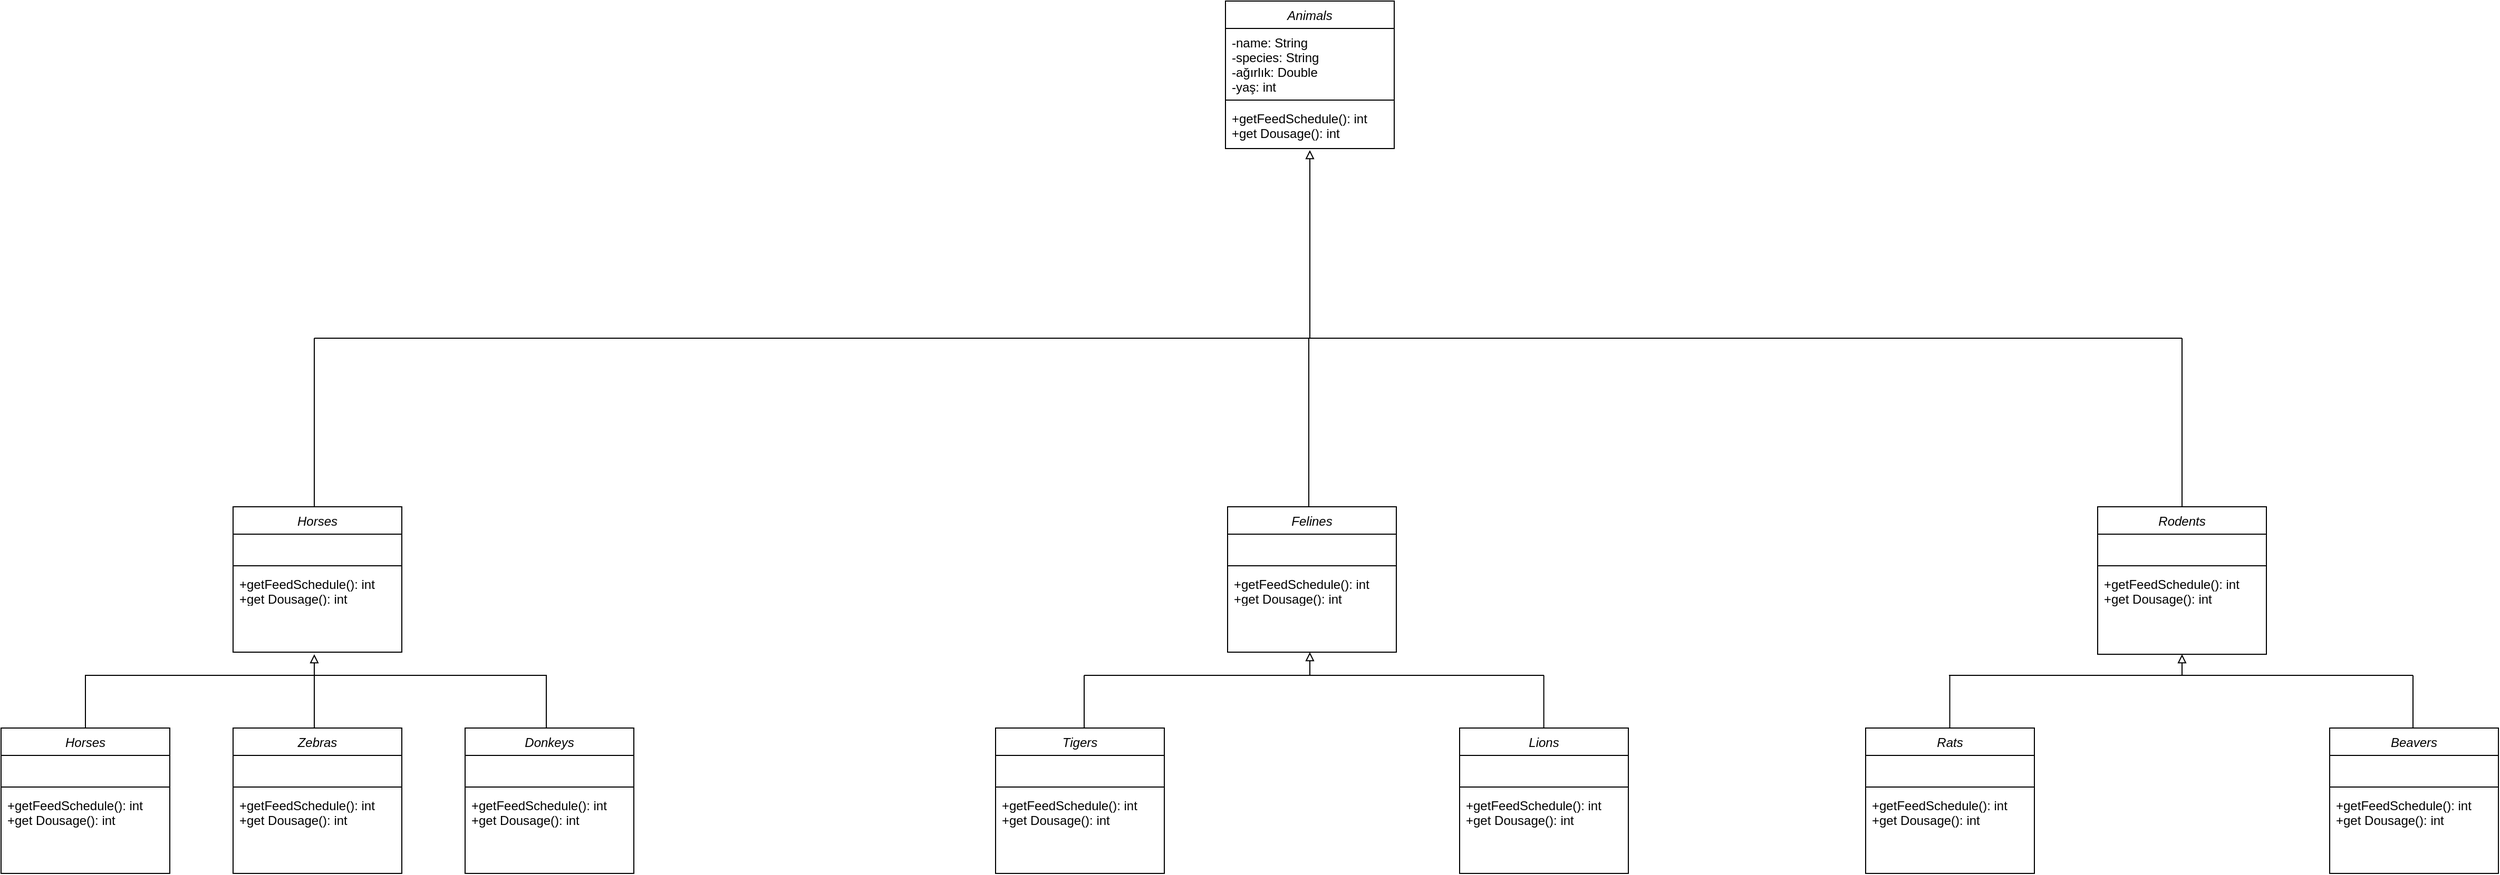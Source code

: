 <mxfile version="20.2.3" type="github">
  <diagram id="C5RBs43oDa-KdzZeNtuy" name="Page-1">
    <mxGraphModel dx="3987" dy="1693" grid="1" gridSize="10" guides="1" tooltips="1" connect="1" arrows="1" fold="1" page="1" pageScale="1" pageWidth="827" pageHeight="1169" math="0" shadow="0">
      <root>
        <mxCell id="WIyWlLk6GJQsqaUBKTNV-0" />
        <mxCell id="WIyWlLk6GJQsqaUBKTNV-1" parent="WIyWlLk6GJQsqaUBKTNV-0" />
        <mxCell id="zkfFHV4jXpPFQw0GAbJ--0" value="Animals" style="swimlane;fontStyle=2;align=center;verticalAlign=top;childLayout=stackLayout;horizontal=1;startSize=26;horizontalStack=0;resizeParent=1;resizeLast=0;collapsible=1;marginBottom=0;rounded=0;shadow=0;strokeWidth=1;" parent="WIyWlLk6GJQsqaUBKTNV-1" vertex="1">
          <mxGeometry x="334" y="40" width="160" height="140" as="geometry">
            <mxRectangle x="230" y="140" width="160" height="26" as="alternateBounds" />
          </mxGeometry>
        </mxCell>
        <mxCell id="zkfFHV4jXpPFQw0GAbJ--1" value="-name: String&#xa;-species: String&#xa;-ağırlık: Double&#xa;-yaş: int" style="text;align=left;verticalAlign=top;spacingLeft=4;spacingRight=4;overflow=hidden;rotatable=0;points=[[0,0.5],[1,0.5]];portConstraint=eastwest;" parent="zkfFHV4jXpPFQw0GAbJ--0" vertex="1">
          <mxGeometry y="26" width="160" height="64" as="geometry" />
        </mxCell>
        <mxCell id="zkfFHV4jXpPFQw0GAbJ--4" value="" style="line;html=1;strokeWidth=1;align=left;verticalAlign=middle;spacingTop=-1;spacingLeft=3;spacingRight=3;rotatable=0;labelPosition=right;points=[];portConstraint=eastwest;" parent="zkfFHV4jXpPFQw0GAbJ--0" vertex="1">
          <mxGeometry y="90" width="160" height="8" as="geometry" />
        </mxCell>
        <mxCell id="zkfFHV4jXpPFQw0GAbJ--5" value="+getFeedSchedule(): int&#xa;+get Dousage(): int" style="text;align=left;verticalAlign=top;spacingLeft=4;spacingRight=4;overflow=hidden;rotatable=0;points=[[0,0.5],[1,0.5]];portConstraint=eastwest;" parent="zkfFHV4jXpPFQw0GAbJ--0" vertex="1">
          <mxGeometry y="98" width="160" height="42" as="geometry" />
        </mxCell>
        <mxCell id="ohJPMzfiP0yxBYjYLAcK-0" value="Horses" style="swimlane;fontStyle=2;align=center;verticalAlign=top;childLayout=stackLayout;horizontal=1;startSize=26;horizontalStack=0;resizeParent=1;resizeLast=0;collapsible=1;marginBottom=0;rounded=0;shadow=0;strokeWidth=1;" vertex="1" parent="WIyWlLk6GJQsqaUBKTNV-1">
          <mxGeometry x="-607" y="520" width="160" height="138" as="geometry">
            <mxRectangle x="230" y="140" width="160" height="26" as="alternateBounds" />
          </mxGeometry>
        </mxCell>
        <mxCell id="ohJPMzfiP0yxBYjYLAcK-1" value=" " style="text;align=left;verticalAlign=top;spacingLeft=4;spacingRight=4;overflow=hidden;rotatable=0;points=[[0,0.5],[1,0.5]];portConstraint=eastwest;" vertex="1" parent="ohJPMzfiP0yxBYjYLAcK-0">
          <mxGeometry y="26" width="160" height="26" as="geometry" />
        </mxCell>
        <mxCell id="ohJPMzfiP0yxBYjYLAcK-2" value="" style="line;html=1;strokeWidth=1;align=left;verticalAlign=middle;spacingTop=-1;spacingLeft=3;spacingRight=3;rotatable=0;labelPosition=right;points=[];portConstraint=eastwest;" vertex="1" parent="ohJPMzfiP0yxBYjYLAcK-0">
          <mxGeometry y="52" width="160" height="8" as="geometry" />
        </mxCell>
        <mxCell id="ohJPMzfiP0yxBYjYLAcK-3" value="+getFeedSchedule(): int&#xa;+get Dousage(): int" style="text;align=left;verticalAlign=top;spacingLeft=4;spacingRight=4;overflow=hidden;rotatable=0;points=[[0,0.5],[1,0.5]];portConstraint=eastwest;" vertex="1" parent="ohJPMzfiP0yxBYjYLAcK-0">
          <mxGeometry y="60" width="160" height="30" as="geometry" />
        </mxCell>
        <mxCell id="ohJPMzfiP0yxBYjYLAcK-57" value="" style="endArrow=block;html=1;rounded=0;endFill=0;" edge="1" parent="ohJPMzfiP0yxBYjYLAcK-0">
          <mxGeometry width="50" height="50" relative="1" as="geometry">
            <mxPoint x="77" y="160" as="sourcePoint" />
            <mxPoint x="77" y="140" as="targetPoint" />
          </mxGeometry>
        </mxCell>
        <mxCell id="ohJPMzfiP0yxBYjYLAcK-4" value="Zebras" style="swimlane;fontStyle=2;align=center;verticalAlign=top;childLayout=stackLayout;horizontal=1;startSize=26;horizontalStack=0;resizeParent=1;resizeLast=0;collapsible=1;marginBottom=0;rounded=0;shadow=0;strokeWidth=1;" vertex="1" parent="WIyWlLk6GJQsqaUBKTNV-1">
          <mxGeometry x="-607" y="730" width="160" height="138" as="geometry">
            <mxRectangle x="230" y="140" width="160" height="26" as="alternateBounds" />
          </mxGeometry>
        </mxCell>
        <mxCell id="ohJPMzfiP0yxBYjYLAcK-5" value=" " style="text;align=left;verticalAlign=top;spacingLeft=4;spacingRight=4;overflow=hidden;rotatable=0;points=[[0,0.5],[1,0.5]];portConstraint=eastwest;" vertex="1" parent="ohJPMzfiP0yxBYjYLAcK-4">
          <mxGeometry y="26" width="160" height="26" as="geometry" />
        </mxCell>
        <mxCell id="ohJPMzfiP0yxBYjYLAcK-6" value="" style="line;html=1;strokeWidth=1;align=left;verticalAlign=middle;spacingTop=-1;spacingLeft=3;spacingRight=3;rotatable=0;labelPosition=right;points=[];portConstraint=eastwest;" vertex="1" parent="ohJPMzfiP0yxBYjYLAcK-4">
          <mxGeometry y="52" width="160" height="8" as="geometry" />
        </mxCell>
        <mxCell id="ohJPMzfiP0yxBYjYLAcK-7" value="+getFeedSchedule(): int&#xa;+get Dousage(): int" style="text;align=left;verticalAlign=top;spacingLeft=4;spacingRight=4;overflow=hidden;rotatable=0;points=[[0,0.5],[1,0.5]];portConstraint=eastwest;" vertex="1" parent="ohJPMzfiP0yxBYjYLAcK-4">
          <mxGeometry y="60" width="160" height="60" as="geometry" />
        </mxCell>
        <mxCell id="ohJPMzfiP0yxBYjYLAcK-8" value="Horses" style="swimlane;fontStyle=2;align=center;verticalAlign=top;childLayout=stackLayout;horizontal=1;startSize=26;horizontalStack=0;resizeParent=1;resizeLast=0;collapsible=1;marginBottom=0;rounded=0;shadow=0;strokeWidth=1;" vertex="1" parent="WIyWlLk6GJQsqaUBKTNV-1">
          <mxGeometry x="-827" y="730" width="160" height="138" as="geometry">
            <mxRectangle x="230" y="140" width="160" height="26" as="alternateBounds" />
          </mxGeometry>
        </mxCell>
        <mxCell id="ohJPMzfiP0yxBYjYLAcK-9" value=" " style="text;align=left;verticalAlign=top;spacingLeft=4;spacingRight=4;overflow=hidden;rotatable=0;points=[[0,0.5],[1,0.5]];portConstraint=eastwest;" vertex="1" parent="ohJPMzfiP0yxBYjYLAcK-8">
          <mxGeometry y="26" width="160" height="26" as="geometry" />
        </mxCell>
        <mxCell id="ohJPMzfiP0yxBYjYLAcK-10" value="" style="line;html=1;strokeWidth=1;align=left;verticalAlign=middle;spacingTop=-1;spacingLeft=3;spacingRight=3;rotatable=0;labelPosition=right;points=[];portConstraint=eastwest;" vertex="1" parent="ohJPMzfiP0yxBYjYLAcK-8">
          <mxGeometry y="52" width="160" height="8" as="geometry" />
        </mxCell>
        <mxCell id="ohJPMzfiP0yxBYjYLAcK-11" value="+getFeedSchedule(): int&#xa;+get Dousage(): int" style="text;align=left;verticalAlign=top;spacingLeft=4;spacingRight=4;overflow=hidden;rotatable=0;points=[[0,0.5],[1,0.5]];portConstraint=eastwest;" vertex="1" parent="ohJPMzfiP0yxBYjYLAcK-8">
          <mxGeometry y="60" width="160" height="50" as="geometry" />
        </mxCell>
        <mxCell id="ohJPMzfiP0yxBYjYLAcK-12" value="Donkeys" style="swimlane;fontStyle=2;align=center;verticalAlign=top;childLayout=stackLayout;horizontal=1;startSize=26;horizontalStack=0;resizeParent=1;resizeLast=0;collapsible=1;marginBottom=0;rounded=0;shadow=0;strokeWidth=1;" vertex="1" parent="WIyWlLk6GJQsqaUBKTNV-1">
          <mxGeometry x="-387" y="730" width="160" height="138" as="geometry">
            <mxRectangle x="230" y="140" width="160" height="26" as="alternateBounds" />
          </mxGeometry>
        </mxCell>
        <mxCell id="ohJPMzfiP0yxBYjYLAcK-13" value=" " style="text;align=left;verticalAlign=top;spacingLeft=4;spacingRight=4;overflow=hidden;rotatable=0;points=[[0,0.5],[1,0.5]];portConstraint=eastwest;" vertex="1" parent="ohJPMzfiP0yxBYjYLAcK-12">
          <mxGeometry y="26" width="160" height="26" as="geometry" />
        </mxCell>
        <mxCell id="ohJPMzfiP0yxBYjYLAcK-14" value="" style="line;html=1;strokeWidth=1;align=left;verticalAlign=middle;spacingTop=-1;spacingLeft=3;spacingRight=3;rotatable=0;labelPosition=right;points=[];portConstraint=eastwest;" vertex="1" parent="ohJPMzfiP0yxBYjYLAcK-12">
          <mxGeometry y="52" width="160" height="8" as="geometry" />
        </mxCell>
        <mxCell id="ohJPMzfiP0yxBYjYLAcK-15" value="+getFeedSchedule(): int&#xa;+get Dousage(): int" style="text;align=left;verticalAlign=top;spacingLeft=4;spacingRight=4;overflow=hidden;rotatable=0;points=[[0,0.5],[1,0.5]];portConstraint=eastwest;" vertex="1" parent="ohJPMzfiP0yxBYjYLAcK-12">
          <mxGeometry y="60" width="160" height="50" as="geometry" />
        </mxCell>
        <mxCell id="ohJPMzfiP0yxBYjYLAcK-16" value="Rodents" style="swimlane;fontStyle=2;align=center;verticalAlign=top;childLayout=stackLayout;horizontal=1;startSize=26;horizontalStack=0;resizeParent=1;resizeLast=0;collapsible=1;marginBottom=0;rounded=0;shadow=0;strokeWidth=1;" vertex="1" parent="WIyWlLk6GJQsqaUBKTNV-1">
          <mxGeometry x="1161" y="520" width="160" height="140" as="geometry">
            <mxRectangle x="230" y="140" width="160" height="26" as="alternateBounds" />
          </mxGeometry>
        </mxCell>
        <mxCell id="ohJPMzfiP0yxBYjYLAcK-17" value=" " style="text;align=left;verticalAlign=top;spacingLeft=4;spacingRight=4;overflow=hidden;rotatable=0;points=[[0,0.5],[1,0.5]];portConstraint=eastwest;" vertex="1" parent="ohJPMzfiP0yxBYjYLAcK-16">
          <mxGeometry y="26" width="160" height="26" as="geometry" />
        </mxCell>
        <mxCell id="ohJPMzfiP0yxBYjYLAcK-18" value="" style="line;html=1;strokeWidth=1;align=left;verticalAlign=middle;spacingTop=-1;spacingLeft=3;spacingRight=3;rotatable=0;labelPosition=right;points=[];portConstraint=eastwest;" vertex="1" parent="ohJPMzfiP0yxBYjYLAcK-16">
          <mxGeometry y="52" width="160" height="8" as="geometry" />
        </mxCell>
        <mxCell id="ohJPMzfiP0yxBYjYLAcK-19" value="+getFeedSchedule(): int&#xa;+get Dousage(): int" style="text;align=left;verticalAlign=top;spacingLeft=4;spacingRight=4;overflow=hidden;rotatable=0;points=[[0,0.5],[1,0.5]];portConstraint=eastwest;" vertex="1" parent="ohJPMzfiP0yxBYjYLAcK-16">
          <mxGeometry y="60" width="160" height="80" as="geometry" />
        </mxCell>
        <mxCell id="ohJPMzfiP0yxBYjYLAcK-71" value="" style="endArrow=block;html=1;rounded=0;endFill=0;" edge="1" parent="ohJPMzfiP0yxBYjYLAcK-16" target="ohJPMzfiP0yxBYjYLAcK-19">
          <mxGeometry width="50" height="50" relative="1" as="geometry">
            <mxPoint x="80" y="160" as="sourcePoint" />
            <mxPoint x="130" y="110" as="targetPoint" />
          </mxGeometry>
        </mxCell>
        <mxCell id="ohJPMzfiP0yxBYjYLAcK-24" value="Rats" style="swimlane;fontStyle=2;align=center;verticalAlign=top;childLayout=stackLayout;horizontal=1;startSize=26;horizontalStack=0;resizeParent=1;resizeLast=0;collapsible=1;marginBottom=0;rounded=0;shadow=0;strokeWidth=1;" vertex="1" parent="WIyWlLk6GJQsqaUBKTNV-1">
          <mxGeometry x="941" y="730" width="160" height="138" as="geometry">
            <mxRectangle x="230" y="140" width="160" height="26" as="alternateBounds" />
          </mxGeometry>
        </mxCell>
        <mxCell id="ohJPMzfiP0yxBYjYLAcK-25" value=" " style="text;align=left;verticalAlign=top;spacingLeft=4;spacingRight=4;overflow=hidden;rotatable=0;points=[[0,0.5],[1,0.5]];portConstraint=eastwest;" vertex="1" parent="ohJPMzfiP0yxBYjYLAcK-24">
          <mxGeometry y="26" width="160" height="26" as="geometry" />
        </mxCell>
        <mxCell id="ohJPMzfiP0yxBYjYLAcK-26" value="" style="line;html=1;strokeWidth=1;align=left;verticalAlign=middle;spacingTop=-1;spacingLeft=3;spacingRight=3;rotatable=0;labelPosition=right;points=[];portConstraint=eastwest;" vertex="1" parent="ohJPMzfiP0yxBYjYLAcK-24">
          <mxGeometry y="52" width="160" height="8" as="geometry" />
        </mxCell>
        <mxCell id="ohJPMzfiP0yxBYjYLAcK-27" value="+getFeedSchedule(): int&#xa;+get Dousage(): int" style="text;align=left;verticalAlign=top;spacingLeft=4;spacingRight=4;overflow=hidden;rotatable=0;points=[[0,0.5],[1,0.5]];portConstraint=eastwest;" vertex="1" parent="ohJPMzfiP0yxBYjYLAcK-24">
          <mxGeometry y="60" width="160" height="70" as="geometry" />
        </mxCell>
        <mxCell id="ohJPMzfiP0yxBYjYLAcK-28" value="Beavers" style="swimlane;fontStyle=2;align=center;verticalAlign=top;childLayout=stackLayout;horizontal=1;startSize=26;horizontalStack=0;resizeParent=1;resizeLast=0;collapsible=1;marginBottom=0;rounded=0;shadow=0;strokeWidth=1;" vertex="1" parent="WIyWlLk6GJQsqaUBKTNV-1">
          <mxGeometry x="1381" y="730" width="160" height="138" as="geometry">
            <mxRectangle x="230" y="140" width="160" height="26" as="alternateBounds" />
          </mxGeometry>
        </mxCell>
        <mxCell id="ohJPMzfiP0yxBYjYLAcK-29" value=" " style="text;align=left;verticalAlign=top;spacingLeft=4;spacingRight=4;overflow=hidden;rotatable=0;points=[[0,0.5],[1,0.5]];portConstraint=eastwest;" vertex="1" parent="ohJPMzfiP0yxBYjYLAcK-28">
          <mxGeometry y="26" width="160" height="26" as="geometry" />
        </mxCell>
        <mxCell id="ohJPMzfiP0yxBYjYLAcK-30" value="" style="line;html=1;strokeWidth=1;align=left;verticalAlign=middle;spacingTop=-1;spacingLeft=3;spacingRight=3;rotatable=0;labelPosition=right;points=[];portConstraint=eastwest;" vertex="1" parent="ohJPMzfiP0yxBYjYLAcK-28">
          <mxGeometry y="52" width="160" height="8" as="geometry" />
        </mxCell>
        <mxCell id="ohJPMzfiP0yxBYjYLAcK-31" value="+getFeedSchedule(): int&#xa;+get Dousage(): int" style="text;align=left;verticalAlign=top;spacingLeft=4;spacingRight=4;overflow=hidden;rotatable=0;points=[[0,0.5],[1,0.5]];portConstraint=eastwest;" vertex="1" parent="ohJPMzfiP0yxBYjYLAcK-28">
          <mxGeometry y="60" width="160" height="50" as="geometry" />
        </mxCell>
        <mxCell id="ohJPMzfiP0yxBYjYLAcK-32" value="Felines" style="swimlane;fontStyle=2;align=center;verticalAlign=top;childLayout=stackLayout;horizontal=1;startSize=26;horizontalStack=0;resizeParent=1;resizeLast=0;collapsible=1;marginBottom=0;rounded=0;shadow=0;strokeWidth=1;" vertex="1" parent="WIyWlLk6GJQsqaUBKTNV-1">
          <mxGeometry x="336" y="520" width="160" height="138" as="geometry">
            <mxRectangle x="230" y="140" width="160" height="26" as="alternateBounds" />
          </mxGeometry>
        </mxCell>
        <mxCell id="ohJPMzfiP0yxBYjYLAcK-33" value=" " style="text;align=left;verticalAlign=top;spacingLeft=4;spacingRight=4;overflow=hidden;rotatable=0;points=[[0,0.5],[1,0.5]];portConstraint=eastwest;" vertex="1" parent="ohJPMzfiP0yxBYjYLAcK-32">
          <mxGeometry y="26" width="160" height="26" as="geometry" />
        </mxCell>
        <mxCell id="ohJPMzfiP0yxBYjYLAcK-34" value="" style="line;html=1;strokeWidth=1;align=left;verticalAlign=middle;spacingTop=-1;spacingLeft=3;spacingRight=3;rotatable=0;labelPosition=right;points=[];portConstraint=eastwest;" vertex="1" parent="ohJPMzfiP0yxBYjYLAcK-32">
          <mxGeometry y="52" width="160" height="8" as="geometry" />
        </mxCell>
        <mxCell id="ohJPMzfiP0yxBYjYLAcK-35" value="+getFeedSchedule(): int&#xa;+get Dousage(): int" style="text;align=left;verticalAlign=top;spacingLeft=4;spacingRight=4;overflow=hidden;rotatable=0;points=[[0,0.5],[1,0.5]];portConstraint=eastwest;" vertex="1" parent="ohJPMzfiP0yxBYjYLAcK-32">
          <mxGeometry y="60" width="160" height="30" as="geometry" />
        </mxCell>
        <mxCell id="ohJPMzfiP0yxBYjYLAcK-40" value="Tigers" style="swimlane;fontStyle=2;align=center;verticalAlign=top;childLayout=stackLayout;horizontal=1;startSize=26;horizontalStack=0;resizeParent=1;resizeLast=0;collapsible=1;marginBottom=0;rounded=0;shadow=0;strokeWidth=1;" vertex="1" parent="WIyWlLk6GJQsqaUBKTNV-1">
          <mxGeometry x="116" y="730" width="160" height="138" as="geometry">
            <mxRectangle x="230" y="140" width="160" height="26" as="alternateBounds" />
          </mxGeometry>
        </mxCell>
        <mxCell id="ohJPMzfiP0yxBYjYLAcK-41" value=" " style="text;align=left;verticalAlign=top;spacingLeft=4;spacingRight=4;overflow=hidden;rotatable=0;points=[[0,0.5],[1,0.5]];portConstraint=eastwest;" vertex="1" parent="ohJPMzfiP0yxBYjYLAcK-40">
          <mxGeometry y="26" width="160" height="26" as="geometry" />
        </mxCell>
        <mxCell id="ohJPMzfiP0yxBYjYLAcK-42" value="" style="line;html=1;strokeWidth=1;align=left;verticalAlign=middle;spacingTop=-1;spacingLeft=3;spacingRight=3;rotatable=0;labelPosition=right;points=[];portConstraint=eastwest;" vertex="1" parent="ohJPMzfiP0yxBYjYLAcK-40">
          <mxGeometry y="52" width="160" height="8" as="geometry" />
        </mxCell>
        <mxCell id="ohJPMzfiP0yxBYjYLAcK-43" value="+getFeedSchedule(): int&#xa;+get Dousage(): int" style="text;align=left;verticalAlign=top;spacingLeft=4;spacingRight=4;overflow=hidden;rotatable=0;points=[[0,0.5],[1,0.5]];portConstraint=eastwest;" vertex="1" parent="ohJPMzfiP0yxBYjYLAcK-40">
          <mxGeometry y="60" width="160" height="50" as="geometry" />
        </mxCell>
        <mxCell id="ohJPMzfiP0yxBYjYLAcK-44" value="Lions" style="swimlane;fontStyle=2;align=center;verticalAlign=top;childLayout=stackLayout;horizontal=1;startSize=26;horizontalStack=0;resizeParent=1;resizeLast=0;collapsible=1;marginBottom=0;rounded=0;shadow=0;strokeWidth=1;" vertex="1" parent="WIyWlLk6GJQsqaUBKTNV-1">
          <mxGeometry x="556" y="730" width="160" height="138" as="geometry">
            <mxRectangle x="230" y="140" width="160" height="26" as="alternateBounds" />
          </mxGeometry>
        </mxCell>
        <mxCell id="ohJPMzfiP0yxBYjYLAcK-45" value=" " style="text;align=left;verticalAlign=top;spacingLeft=4;spacingRight=4;overflow=hidden;rotatable=0;points=[[0,0.5],[1,0.5]];portConstraint=eastwest;" vertex="1" parent="ohJPMzfiP0yxBYjYLAcK-44">
          <mxGeometry y="26" width="160" height="26" as="geometry" />
        </mxCell>
        <mxCell id="ohJPMzfiP0yxBYjYLAcK-46" value="" style="line;html=1;strokeWidth=1;align=left;verticalAlign=middle;spacingTop=-1;spacingLeft=3;spacingRight=3;rotatable=0;labelPosition=right;points=[];portConstraint=eastwest;" vertex="1" parent="ohJPMzfiP0yxBYjYLAcK-44">
          <mxGeometry y="52" width="160" height="8" as="geometry" />
        </mxCell>
        <mxCell id="ohJPMzfiP0yxBYjYLAcK-47" value="+getFeedSchedule(): int&#xa;+get Dousage(): int" style="text;align=left;verticalAlign=top;spacingLeft=4;spacingRight=4;overflow=hidden;rotatable=0;points=[[0,0.5],[1,0.5]];portConstraint=eastwest;" vertex="1" parent="ohJPMzfiP0yxBYjYLAcK-44">
          <mxGeometry y="60" width="160" height="40" as="geometry" />
        </mxCell>
        <mxCell id="ohJPMzfiP0yxBYjYLAcK-51" value="" style="endArrow=none;html=1;rounded=0;" edge="1" parent="WIyWlLk6GJQsqaUBKTNV-1">
          <mxGeometry width="50" height="50" relative="1" as="geometry">
            <mxPoint x="-310" y="730" as="sourcePoint" />
            <mxPoint x="-530" y="680" as="targetPoint" />
            <Array as="points">
              <mxPoint x="-310" y="680" />
            </Array>
          </mxGeometry>
        </mxCell>
        <mxCell id="ohJPMzfiP0yxBYjYLAcK-52" value="" style="endArrow=none;html=1;rounded=0;" edge="1" parent="WIyWlLk6GJQsqaUBKTNV-1">
          <mxGeometry width="50" height="50" relative="1" as="geometry">
            <mxPoint x="-530" y="730" as="sourcePoint" />
            <mxPoint x="-530" y="680" as="targetPoint" />
          </mxGeometry>
        </mxCell>
        <mxCell id="ohJPMzfiP0yxBYjYLAcK-56" value="" style="endArrow=none;html=1;rounded=0;exitX=0.5;exitY=0;exitDx=0;exitDy=0;" edge="1" parent="WIyWlLk6GJQsqaUBKTNV-1" source="ohJPMzfiP0yxBYjYLAcK-8">
          <mxGeometry width="50" height="50" relative="1" as="geometry">
            <mxPoint x="-747" y="730" as="sourcePoint" />
            <mxPoint x="-530" y="680" as="targetPoint" />
            <Array as="points">
              <mxPoint x="-747" y="680" />
            </Array>
          </mxGeometry>
        </mxCell>
        <mxCell id="ohJPMzfiP0yxBYjYLAcK-58" value="" style="endArrow=none;html=1;rounded=0;exitX=0.525;exitY=0.001;exitDx=0;exitDy=0;exitPerimeter=0;" edge="1" parent="WIyWlLk6GJQsqaUBKTNV-1" source="ohJPMzfiP0yxBYjYLAcK-40">
          <mxGeometry width="50" height="50" relative="1" as="geometry">
            <mxPoint x="50" y="420" as="sourcePoint" />
            <mxPoint x="200" y="680" as="targetPoint" />
          </mxGeometry>
        </mxCell>
        <mxCell id="ohJPMzfiP0yxBYjYLAcK-59" value="" style="endArrow=none;html=1;rounded=0;exitX=0.5;exitY=0;exitDx=0;exitDy=0;" edge="1" parent="WIyWlLk6GJQsqaUBKTNV-1">
          <mxGeometry width="50" height="50" relative="1" as="geometry">
            <mxPoint x="635.83" y="730" as="sourcePoint" />
            <mxPoint x="635.83" y="680" as="targetPoint" />
          </mxGeometry>
        </mxCell>
        <mxCell id="ohJPMzfiP0yxBYjYLAcK-62" value="" style="endArrow=none;html=1;rounded=0;" edge="1" parent="WIyWlLk6GJQsqaUBKTNV-1">
          <mxGeometry width="50" height="50" relative="1" as="geometry">
            <mxPoint x="200" y="680" as="sourcePoint" />
            <mxPoint x="636" y="680" as="targetPoint" />
          </mxGeometry>
        </mxCell>
        <mxCell id="ohJPMzfiP0yxBYjYLAcK-64" value="" style="endArrow=block;html=1;rounded=0;endFill=0;" edge="1" parent="WIyWlLk6GJQsqaUBKTNV-1">
          <mxGeometry width="50" height="50" relative="1" as="geometry">
            <mxPoint x="414" y="680" as="sourcePoint" />
            <mxPoint x="414" y="658" as="targetPoint" />
          </mxGeometry>
        </mxCell>
        <mxCell id="ohJPMzfiP0yxBYjYLAcK-65" value="" style="endArrow=none;html=1;rounded=0;" edge="1" parent="WIyWlLk6GJQsqaUBKTNV-1">
          <mxGeometry width="50" height="50" relative="1" as="geometry">
            <mxPoint x="1460" y="730" as="sourcePoint" />
            <mxPoint x="1460" y="680" as="targetPoint" />
          </mxGeometry>
        </mxCell>
        <mxCell id="ohJPMzfiP0yxBYjYLAcK-69" value="" style="endArrow=none;html=1;rounded=0;" edge="1" parent="WIyWlLk6GJQsqaUBKTNV-1">
          <mxGeometry width="50" height="50" relative="1" as="geometry">
            <mxPoint x="1020.76" y="730" as="sourcePoint" />
            <mxPoint x="1020.76" y="680" as="targetPoint" />
          </mxGeometry>
        </mxCell>
        <mxCell id="ohJPMzfiP0yxBYjYLAcK-70" value="" style="endArrow=none;html=1;rounded=0;" edge="1" parent="WIyWlLk6GJQsqaUBKTNV-1">
          <mxGeometry width="50" height="50" relative="1" as="geometry">
            <mxPoint x="1020" y="680" as="sourcePoint" />
            <mxPoint x="1460" y="680" as="targetPoint" />
          </mxGeometry>
        </mxCell>
        <mxCell id="ohJPMzfiP0yxBYjYLAcK-72" value="" style="endArrow=none;html=1;rounded=0;" edge="1" parent="WIyWlLk6GJQsqaUBKTNV-1">
          <mxGeometry width="50" height="50" relative="1" as="geometry">
            <mxPoint x="-530" y="520" as="sourcePoint" />
            <mxPoint x="-530" y="360" as="targetPoint" />
          </mxGeometry>
        </mxCell>
        <mxCell id="ohJPMzfiP0yxBYjYLAcK-73" value="" style="endArrow=none;html=1;rounded=0;" edge="1" parent="WIyWlLk6GJQsqaUBKTNV-1">
          <mxGeometry width="50" height="50" relative="1" as="geometry">
            <mxPoint x="413" y="520.0" as="sourcePoint" />
            <mxPoint x="413" y="360" as="targetPoint" />
          </mxGeometry>
        </mxCell>
        <mxCell id="ohJPMzfiP0yxBYjYLAcK-74" value="" style="endArrow=none;html=1;rounded=0;" edge="1" parent="WIyWlLk6GJQsqaUBKTNV-1">
          <mxGeometry width="50" height="50" relative="1" as="geometry">
            <mxPoint x="1241" y="520.0" as="sourcePoint" />
            <mxPoint x="1241" y="360" as="targetPoint" />
          </mxGeometry>
        </mxCell>
        <mxCell id="ohJPMzfiP0yxBYjYLAcK-75" value="" style="endArrow=none;html=1;rounded=0;" edge="1" parent="WIyWlLk6GJQsqaUBKTNV-1">
          <mxGeometry width="50" height="50" relative="1" as="geometry">
            <mxPoint x="-530" y="360" as="sourcePoint" />
            <mxPoint x="1241" y="360" as="targetPoint" />
          </mxGeometry>
        </mxCell>
        <mxCell id="ohJPMzfiP0yxBYjYLAcK-76" value="" style="endArrow=block;html=1;rounded=0;entryX=0.5;entryY=1.036;entryDx=0;entryDy=0;entryPerimeter=0;endFill=0;" edge="1" parent="WIyWlLk6GJQsqaUBKTNV-1" target="zkfFHV4jXpPFQw0GAbJ--5">
          <mxGeometry width="50" height="50" relative="1" as="geometry">
            <mxPoint x="414" y="360" as="sourcePoint" />
            <mxPoint x="464" y="310" as="targetPoint" />
          </mxGeometry>
        </mxCell>
      </root>
    </mxGraphModel>
  </diagram>
</mxfile>
